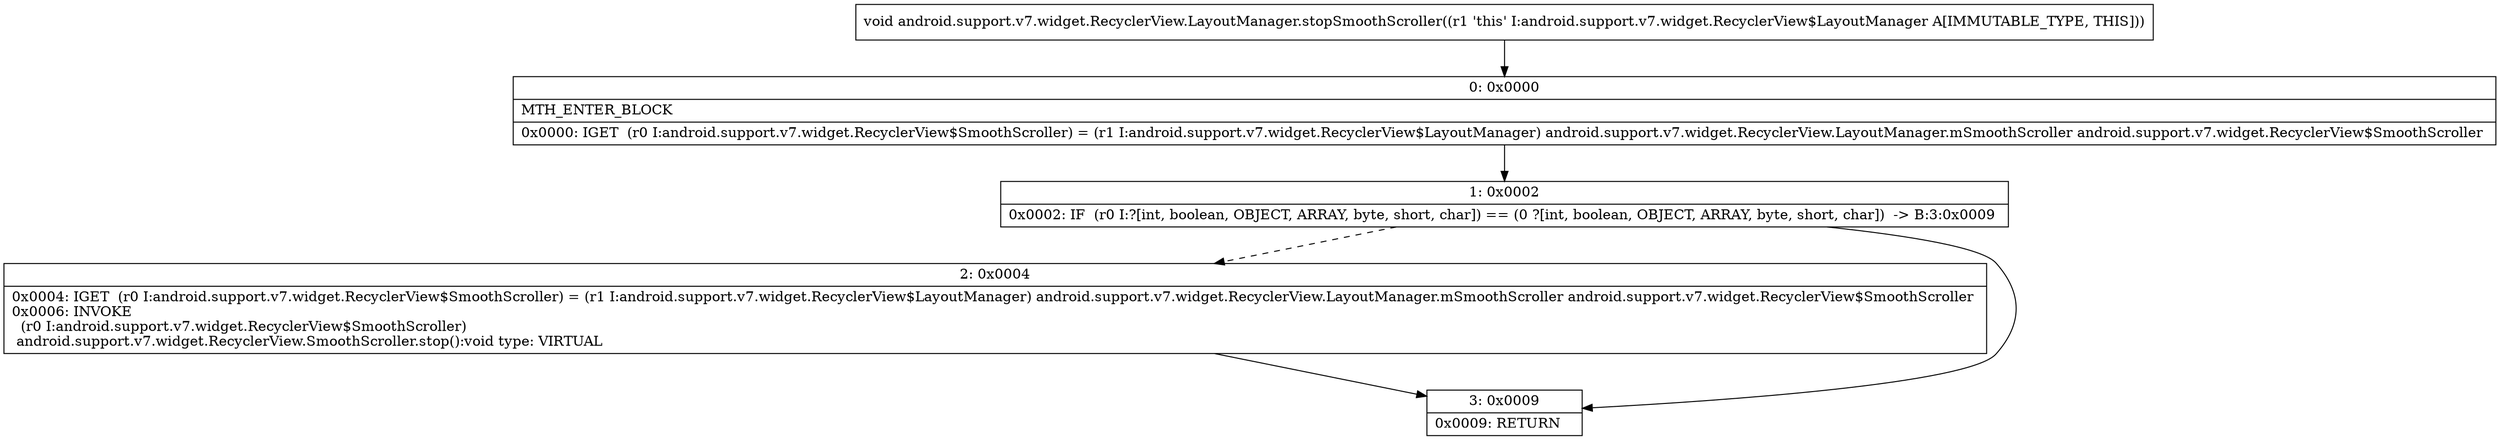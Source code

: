 digraph "CFG forandroid.support.v7.widget.RecyclerView.LayoutManager.stopSmoothScroller()V" {
Node_0 [shape=record,label="{0\:\ 0x0000|MTH_ENTER_BLOCK\l|0x0000: IGET  (r0 I:android.support.v7.widget.RecyclerView$SmoothScroller) = (r1 I:android.support.v7.widget.RecyclerView$LayoutManager) android.support.v7.widget.RecyclerView.LayoutManager.mSmoothScroller android.support.v7.widget.RecyclerView$SmoothScroller \l}"];
Node_1 [shape=record,label="{1\:\ 0x0002|0x0002: IF  (r0 I:?[int, boolean, OBJECT, ARRAY, byte, short, char]) == (0 ?[int, boolean, OBJECT, ARRAY, byte, short, char])  \-\> B:3:0x0009 \l}"];
Node_2 [shape=record,label="{2\:\ 0x0004|0x0004: IGET  (r0 I:android.support.v7.widget.RecyclerView$SmoothScroller) = (r1 I:android.support.v7.widget.RecyclerView$LayoutManager) android.support.v7.widget.RecyclerView.LayoutManager.mSmoothScroller android.support.v7.widget.RecyclerView$SmoothScroller \l0x0006: INVOKE  \l  (r0 I:android.support.v7.widget.RecyclerView$SmoothScroller)\l android.support.v7.widget.RecyclerView.SmoothScroller.stop():void type: VIRTUAL \l}"];
Node_3 [shape=record,label="{3\:\ 0x0009|0x0009: RETURN   \l}"];
MethodNode[shape=record,label="{void android.support.v7.widget.RecyclerView.LayoutManager.stopSmoothScroller((r1 'this' I:android.support.v7.widget.RecyclerView$LayoutManager A[IMMUTABLE_TYPE, THIS])) }"];
MethodNode -> Node_0;
Node_0 -> Node_1;
Node_1 -> Node_2[style=dashed];
Node_1 -> Node_3;
Node_2 -> Node_3;
}

